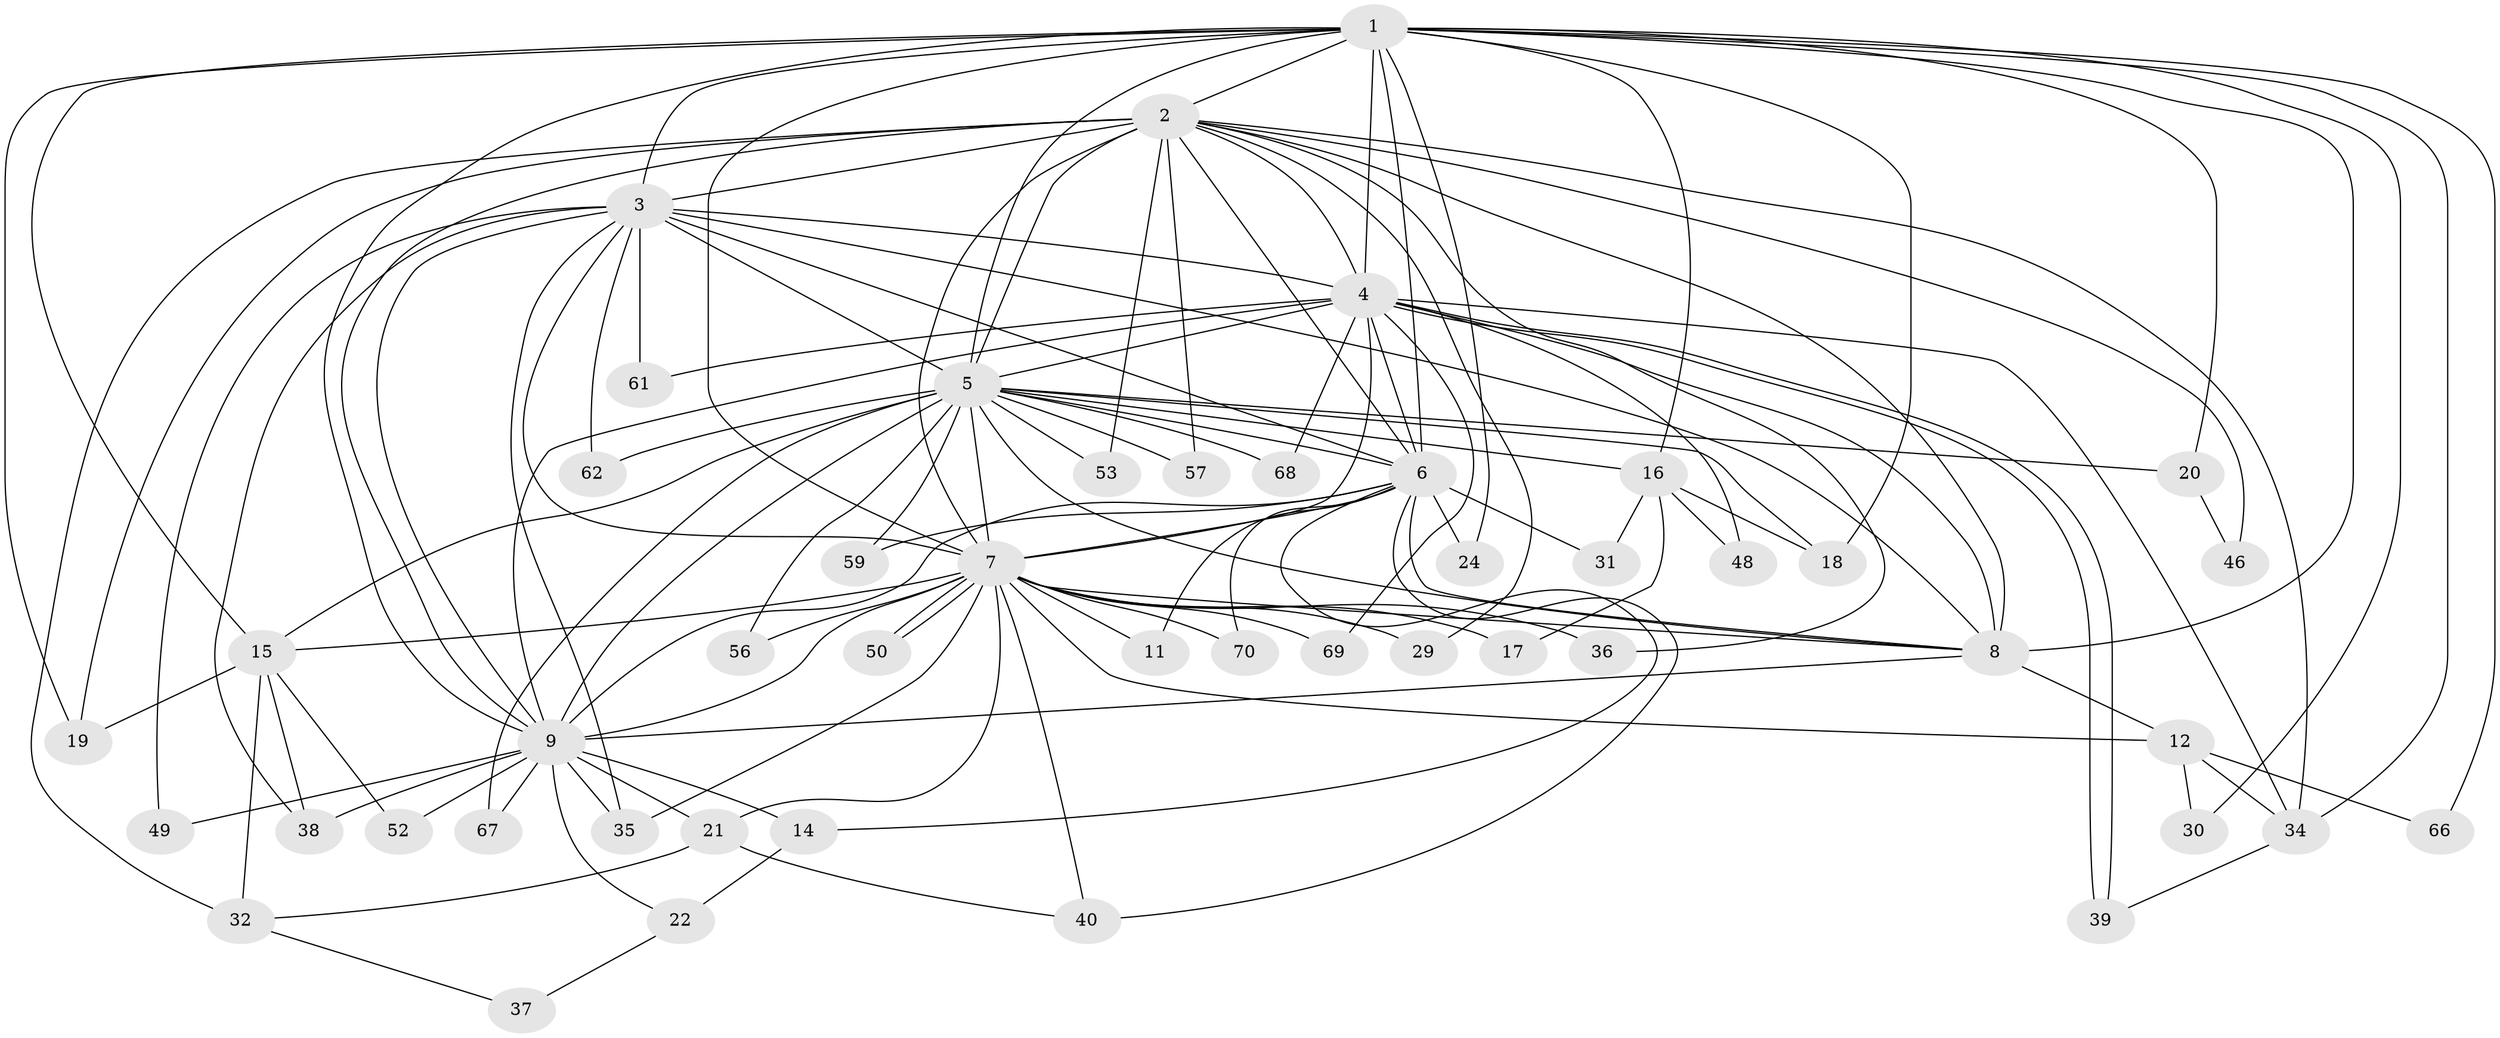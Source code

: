 // Generated by graph-tools (version 1.1) at 2025/51/02/27/25 19:51:48]
// undirected, 48 vertices, 124 edges
graph export_dot {
graph [start="1"]
  node [color=gray90,style=filled];
  1 [super="+10"];
  2 [super="+41"];
  3 [super="+13"];
  4 [super="+26"];
  5 [super="+51"];
  6 [super="+65"];
  7 [super="+43"];
  8 [super="+58"];
  9 [super="+25"];
  11;
  12 [super="+42"];
  14;
  15 [super="+28"];
  16 [super="+23"];
  17;
  18;
  19 [super="+64"];
  20 [super="+27"];
  21;
  22 [super="+33"];
  24;
  29;
  30;
  31;
  32 [super="+44"];
  34 [super="+60"];
  35 [super="+45"];
  36;
  37;
  38 [super="+54"];
  39 [super="+47"];
  40 [super="+55"];
  46;
  48;
  49;
  50;
  52;
  53;
  56 [super="+63"];
  57;
  59;
  61;
  62;
  66;
  67;
  68;
  69;
  70;
  1 -- 2 [weight=2];
  1 -- 3 [weight=2];
  1 -- 4 [weight=2];
  1 -- 5 [weight=3];
  1 -- 6 [weight=2];
  1 -- 7 [weight=2];
  1 -- 8 [weight=2];
  1 -- 9 [weight=2];
  1 -- 15;
  1 -- 24;
  1 -- 20 [weight=2];
  1 -- 34;
  1 -- 66;
  1 -- 16;
  1 -- 18;
  1 -- 30;
  1 -- 19;
  2 -- 3 [weight=2];
  2 -- 4;
  2 -- 5;
  2 -- 6;
  2 -- 7;
  2 -- 8;
  2 -- 9;
  2 -- 19;
  2 -- 29;
  2 -- 34;
  2 -- 36;
  2 -- 46;
  2 -- 53;
  2 -- 57;
  2 -- 32 [weight=2];
  3 -- 4 [weight=2];
  3 -- 5;
  3 -- 6;
  3 -- 7 [weight=2];
  3 -- 8;
  3 -- 9;
  3 -- 35;
  3 -- 38;
  3 -- 61;
  3 -- 62;
  3 -- 49;
  4 -- 5;
  4 -- 6 [weight=2];
  4 -- 7;
  4 -- 8 [weight=2];
  4 -- 9;
  4 -- 39;
  4 -- 39;
  4 -- 48;
  4 -- 61;
  4 -- 68;
  4 -- 69;
  4 -- 34;
  5 -- 6;
  5 -- 7;
  5 -- 8;
  5 -- 9;
  5 -- 15;
  5 -- 16;
  5 -- 18;
  5 -- 20;
  5 -- 53;
  5 -- 56 [weight=2];
  5 -- 57;
  5 -- 59;
  5 -- 62;
  5 -- 67;
  5 -- 68;
  6 -- 7;
  6 -- 8;
  6 -- 9 [weight=2];
  6 -- 11;
  6 -- 14;
  6 -- 24;
  6 -- 31;
  6 -- 40;
  6 -- 59;
  6 -- 70;
  7 -- 8;
  7 -- 9;
  7 -- 11;
  7 -- 12;
  7 -- 17;
  7 -- 21;
  7 -- 29;
  7 -- 36;
  7 -- 50;
  7 -- 50;
  7 -- 56;
  7 -- 69;
  7 -- 70;
  7 -- 40;
  7 -- 35;
  7 -- 15;
  8 -- 9;
  8 -- 12;
  9 -- 14;
  9 -- 21;
  9 -- 22;
  9 -- 35;
  9 -- 49;
  9 -- 52;
  9 -- 67;
  9 -- 38;
  12 -- 30;
  12 -- 66;
  12 -- 34;
  14 -- 22 [weight=2];
  15 -- 19;
  15 -- 52;
  15 -- 32;
  15 -- 38;
  16 -- 17;
  16 -- 31;
  16 -- 48;
  16 -- 18;
  20 -- 46;
  21 -- 32;
  21 -- 40;
  22 -- 37;
  32 -- 37;
  34 -- 39;
}

